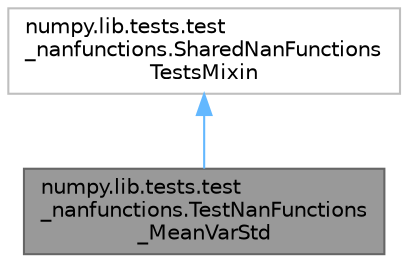 digraph "numpy.lib.tests.test_nanfunctions.TestNanFunctions_MeanVarStd"
{
 // LATEX_PDF_SIZE
  bgcolor="transparent";
  edge [fontname=Helvetica,fontsize=10,labelfontname=Helvetica,labelfontsize=10];
  node [fontname=Helvetica,fontsize=10,shape=box,height=0.2,width=0.4];
  Node1 [id="Node000001",label="numpy.lib.tests.test\l_nanfunctions.TestNanFunctions\l_MeanVarStd",height=0.2,width=0.4,color="gray40", fillcolor="grey60", style="filled", fontcolor="black",tooltip=" "];
  Node2 -> Node1 [id="edge1_Node000001_Node000002",dir="back",color="steelblue1",style="solid",tooltip=" "];
  Node2 [id="Node000002",label="numpy.lib.tests.test\l_nanfunctions.SharedNanFunctions\lTestsMixin",height=0.2,width=0.4,color="grey75", fillcolor="white", style="filled",URL="$d7/d56/classnumpy_1_1lib_1_1tests_1_1test__nanfunctions_1_1SharedNanFunctionsTestsMixin.html",tooltip=" "];
}
